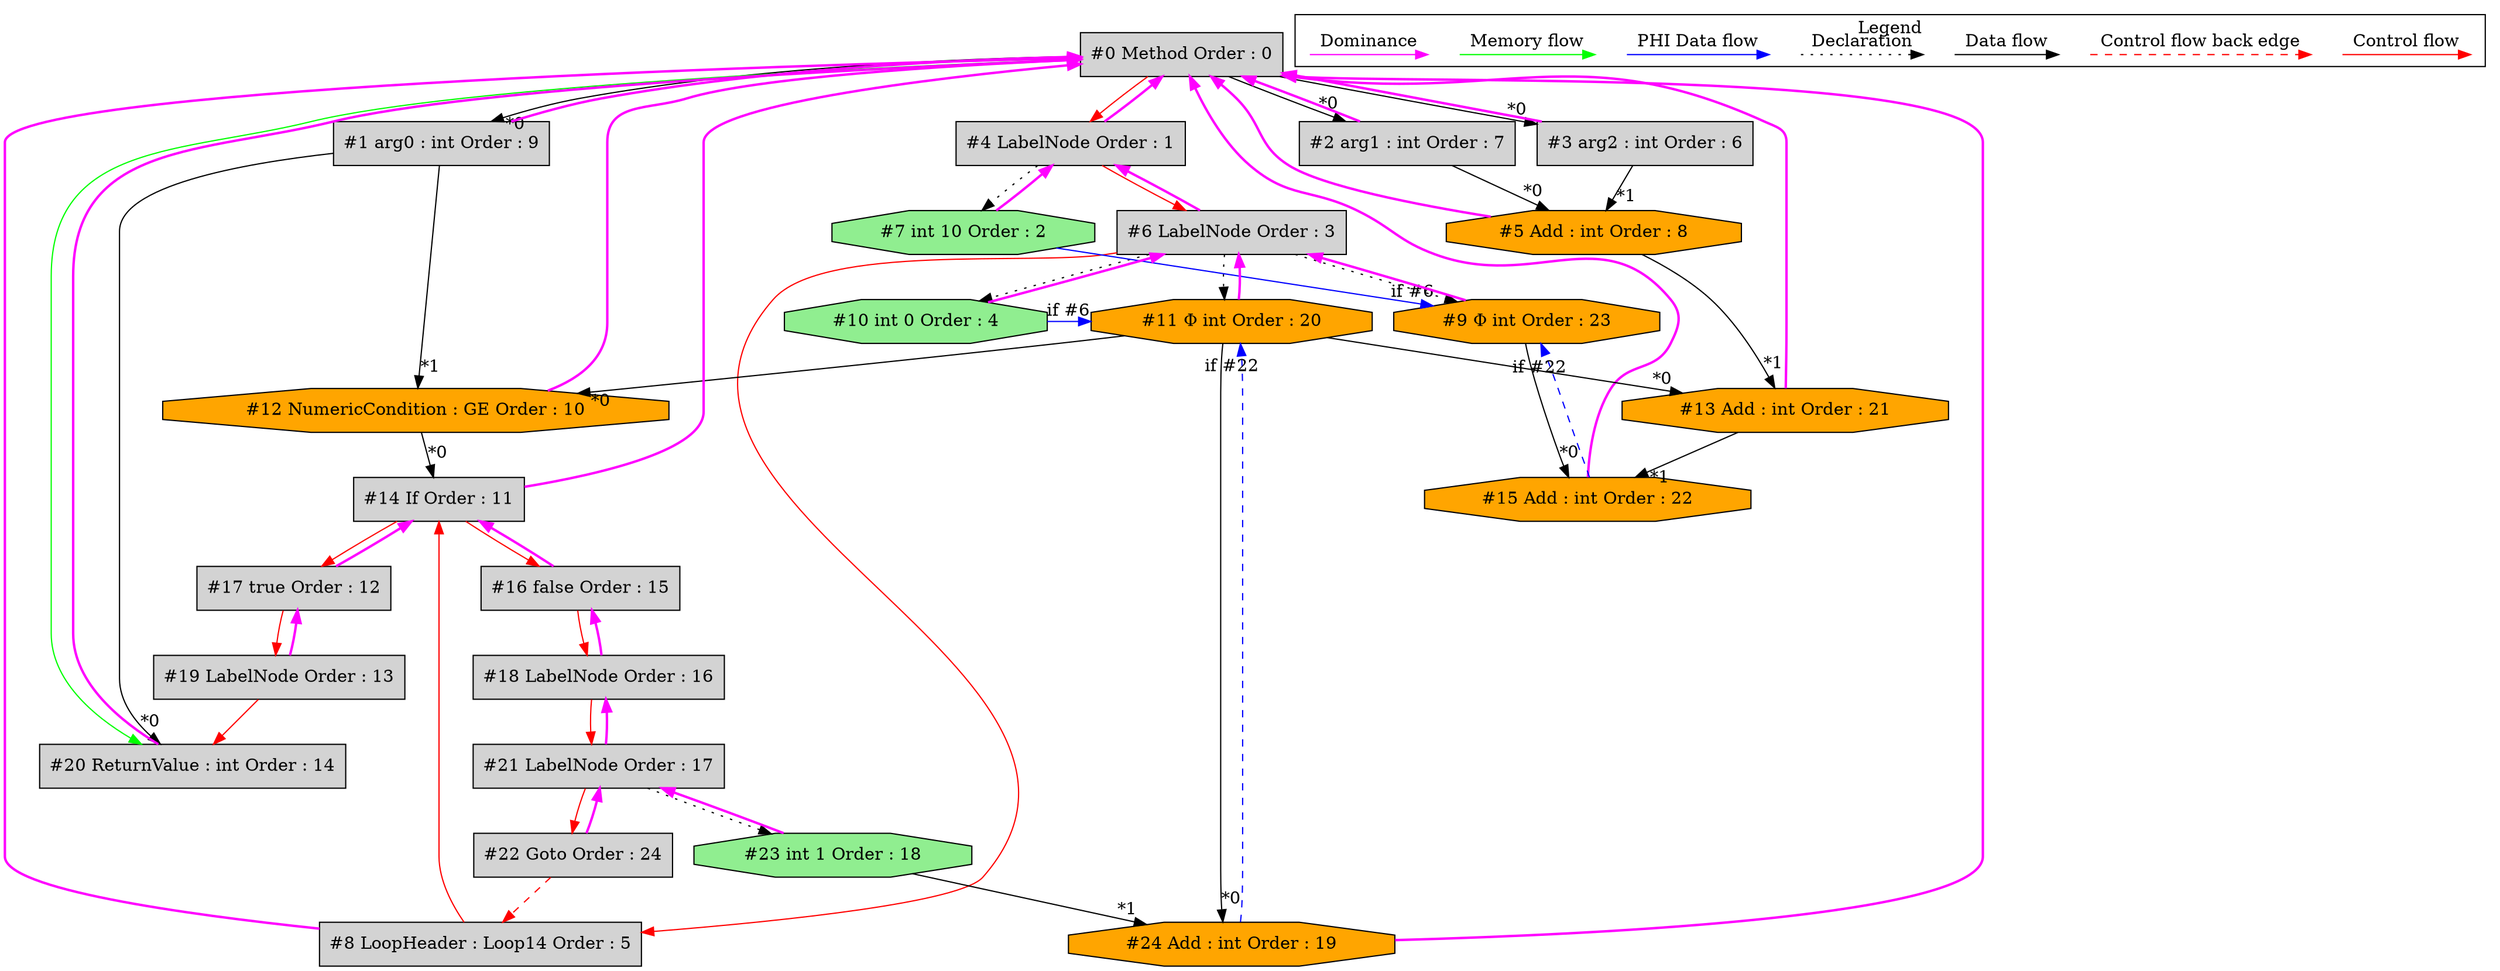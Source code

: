 digraph debugoutput {
 ordering="in";
 node0[label="#0 Method Order : 0",shape=box, fillcolor=lightgrey, style=filled];
 node1[label="#1 arg0 : int Order : 9",shape=box, fillcolor=lightgrey, style=filled];
 node1 -> node0[dir="forward" color="fuchsia" penwidth="2"];
 node0 -> node1[headlabel="*0", labeldistance=2];
 node2[label="#2 arg1 : int Order : 7",shape=box, fillcolor=lightgrey, style=filled];
 node2 -> node0[dir="forward" color="fuchsia" penwidth="2"];
 node0 -> node2[headlabel="*0", labeldistance=2];
 node3[label="#3 arg2 : int Order : 6",shape=box, fillcolor=lightgrey, style=filled];
 node3 -> node0[dir="forward" color="fuchsia" penwidth="2"];
 node0 -> node3[headlabel="*0", labeldistance=2];
 node4[label="#4 LabelNode Order : 1",shape=box, fillcolor=lightgrey, style=filled];
 node4 -> node0[dir="forward" color="fuchsia" penwidth="2"];
 node0 -> node4[labeldistance=2, color=red, fontcolor=red];
 node5[label="#5 Add : int Order : 8",shape=octagon, fillcolor=orange, style=filled];
 node5 -> node0[dir="forward" color="fuchsia" penwidth="2"];
 node2 -> node5[headlabel="*0", labeldistance=2];
 node3 -> node5[headlabel="*1", labeldistance=2];
 node6[label="#6 LabelNode Order : 3",shape=box, fillcolor=lightgrey, style=filled];
 node6 -> node4[dir="forward" color="fuchsia" penwidth="2"];
 node4 -> node6[labeldistance=2, color=red, fontcolor=red];
 node7[label="#7 int 10 Order : 2",shape=octagon, fillcolor=lightgreen, style=filled];
 node7 -> node4[dir="forward" color="fuchsia" penwidth="2"];
 node4 -> node7[style=dotted];
 node8[label="#8 LoopHeader : Loop14 Order : 5",shape=box, fillcolor=lightgrey, style=filled];
 node8 -> node0[dir="forward" color="fuchsia" penwidth="2"];
 node6 -> node8[labeldistance=2, color=red, fontcolor=red];
 node22 -> node8[labeldistance=2, color=red, fontcolor=red, style=dashed];
 node9[label="#9 Φ int Order : 23",shape=octagon, fillcolor=orange, style=filled];
 node9 -> node6[dir="forward" color="fuchsia" penwidth="2"];
 node6 -> node9[style=dotted];
 node7 -> node9[headlabel="if #6", labeldistance=2, color=blue, constraint=false];
 node15 -> node9[headlabel="if #22", labeldistance=2, color=blue, constraint=false, style=dashed];
 node10[label="#10 int 0 Order : 4",shape=octagon, fillcolor=lightgreen, style=filled];
 node10 -> node6[dir="forward" color="fuchsia" penwidth="2"];
 node6 -> node10[style=dotted];
 node11[label="#11 Φ int Order : 20",shape=octagon, fillcolor=orange, style=filled];
 node11 -> node6[dir="forward" color="fuchsia" penwidth="2"];
 node6 -> node11[style=dotted];
 node10 -> node11[headlabel="if #6", labeldistance=2, color=blue, constraint=false];
 node24 -> node11[headlabel="if #22", labeldistance=2, color=blue, constraint=false, style=dashed];
 node12[label="#12 NumericCondition : GE Order : 10",shape=octagon, fillcolor=orange, style=filled];
 node12 -> node0[dir="forward" color="fuchsia" penwidth="2"];
 node11 -> node12[headlabel="*0", labeldistance=2];
 node1 -> node12[headlabel="*1", labeldistance=2];
 node13[label="#13 Add : int Order : 21",shape=octagon, fillcolor=orange, style=filled];
 node13 -> node0[dir="forward" color="fuchsia" penwidth="2"];
 node11 -> node13[headlabel="*0", labeldistance=2];
 node5 -> node13[headlabel="*1", labeldistance=2];
 node14[label="#14 If Order : 11",shape=box, fillcolor=lightgrey, style=filled];
 node14 -> node0[dir="forward" color="fuchsia" penwidth="2"];
 node12 -> node14[headlabel="*0", labeldistance=2];
 node8 -> node14[labeldistance=2, color=red, fontcolor=red];
 node15[label="#15 Add : int Order : 22",shape=octagon, fillcolor=orange, style=filled];
 node15 -> node0[dir="forward" color="fuchsia" penwidth="2"];
 node9 -> node15[headlabel="*0", labeldistance=2];
 node13 -> node15[headlabel="*1", labeldistance=2];
 node16[label="#16 false Order : 15",shape=box, fillcolor=lightgrey, style=filled];
 node16 -> node14[dir="forward" color="fuchsia" penwidth="2"];
 node14 -> node16[labeldistance=2, color=red, fontcolor=red];
 node17[label="#17 true Order : 12",shape=box, fillcolor=lightgrey, style=filled];
 node17 -> node14[dir="forward" color="fuchsia" penwidth="2"];
 node14 -> node17[labeldistance=2, color=red, fontcolor=red];
 node18[label="#18 LabelNode Order : 16",shape=box, fillcolor=lightgrey, style=filled];
 node18 -> node16[dir="forward" color="fuchsia" penwidth="2"];
 node16 -> node18[labeldistance=2, color=red, fontcolor=red];
 node19[label="#19 LabelNode Order : 13",shape=box, fillcolor=lightgrey, style=filled];
 node19 -> node17[dir="forward" color="fuchsia" penwidth="2"];
 node17 -> node19[labeldistance=2, color=red, fontcolor=red];
 node20[label="#20 ReturnValue : int Order : 14",shape=box, fillcolor=lightgrey, style=filled];
 node20 -> node0[dir="forward" color="fuchsia" penwidth="2"];
 node1 -> node20[headlabel="*0", labeldistance=2];
 node19 -> node20[labeldistance=2, color=red, fontcolor=red];
 node0 -> node20[labeldistance=2, color=green, constraint=false];
 node21[label="#21 LabelNode Order : 17",shape=box, fillcolor=lightgrey, style=filled];
 node21 -> node18[dir="forward" color="fuchsia" penwidth="2"];
 node18 -> node21[labeldistance=2, color=red, fontcolor=red];
 node22[label="#22 Goto Order : 24",shape=box, fillcolor=lightgrey, style=filled];
 node22 -> node21[dir="forward" color="fuchsia" penwidth="2"];
 node21 -> node22[labeldistance=2, color=red, fontcolor=red];
 node23[label="#23 int 1 Order : 18",shape=octagon, fillcolor=lightgreen, style=filled];
 node23 -> node21[dir="forward" color="fuchsia" penwidth="2"];
 node21 -> node23[style=dotted];
 node24[label="#24 Add : int Order : 19",shape=octagon, fillcolor=orange, style=filled];
 node24 -> node0[dir="forward" color="fuchsia" penwidth="2"];
 node11 -> node24[headlabel="*0", labeldistance=2];
 node23 -> node24[headlabel="*1", labeldistance=2];
 subgraph cluster_000 {
  label = "Legend";
  node [shape=point]
  {
   rank=same;
   c0 [style = invis];
   c1 [style = invis];
   c2 [style = invis];
   c3 [style = invis];
   d0 [style = invis];
   d1 [style = invis];
   d2 [style = invis];
   d3 [style = invis];
   d4 [style = invis];
   d5 [style = invis];
   d6 [style = invis];
   d7 [style = invis];
   d8 [style = invis];
   d9 [style = invis];
  }
  c0 -> c1 [label="Control flow", style=solid, color=red]
  c2 -> c3 [label="Control flow back edge", style=dashed, color=red]
  d0 -> d1 [label="Data flow"]
  d2 -> d3 [label="Declaration", style=dotted]
  d4 -> d5 [label="PHI Data flow", color=blue]
  d6 -> d7 [label="Memory flow", color=green]
  d8 -> d9 [label="Dominance", color=fuchsia, style=solid]
 }

}
